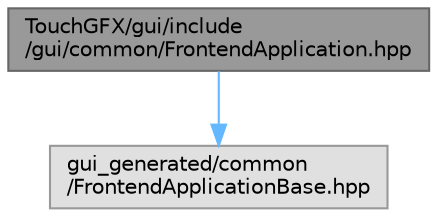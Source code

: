 digraph "TouchGFX/gui/include/gui/common/FrontendApplication.hpp"
{
 // LATEX_PDF_SIZE
  bgcolor="transparent";
  edge [fontname=Helvetica,fontsize=10,labelfontname=Helvetica,labelfontsize=10];
  node [fontname=Helvetica,fontsize=10,shape=box,height=0.2,width=0.4];
  Node1 [id="Node000001",label="TouchGFX/gui/include\l/gui/common/FrontendApplication.hpp",height=0.2,width=0.4,color="gray40", fillcolor="grey60", style="filled", fontcolor="black",tooltip=" "];
  Node1 -> Node2 [id="edge1_Node000001_Node000002",color="steelblue1",style="solid",tooltip=" "];
  Node2 [id="Node000002",label="gui_generated/common\l/FrontendApplicationBase.hpp",height=0.2,width=0.4,color="grey60", fillcolor="#E0E0E0", style="filled",tooltip=" "];
}
